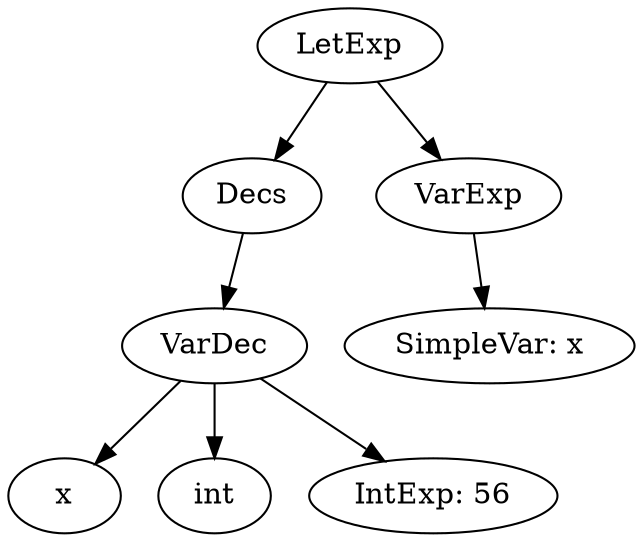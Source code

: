 digraph AST {
	root [label="LetExp"];
		root_1 [label="Decs"];
			root_1_1 [label="VarDec"];
				root_1_1_1 [label="x"];
			root_1_1 -> root_1_1_1;
				root_1_1_2 [label="int"];
			root_1_1 -> root_1_1_2;
				root_1_1_3 [label="IntExp: 56"];
			root_1_1 -> root_1_1_3;
		root_1 -> root_1_1;
	root -> root_1;
		root_2 [label="VarExp"];
			root_2_1 [label="SimpleVar: x"];
		root_2 -> root_2_1;
	root -> root_2;
}
